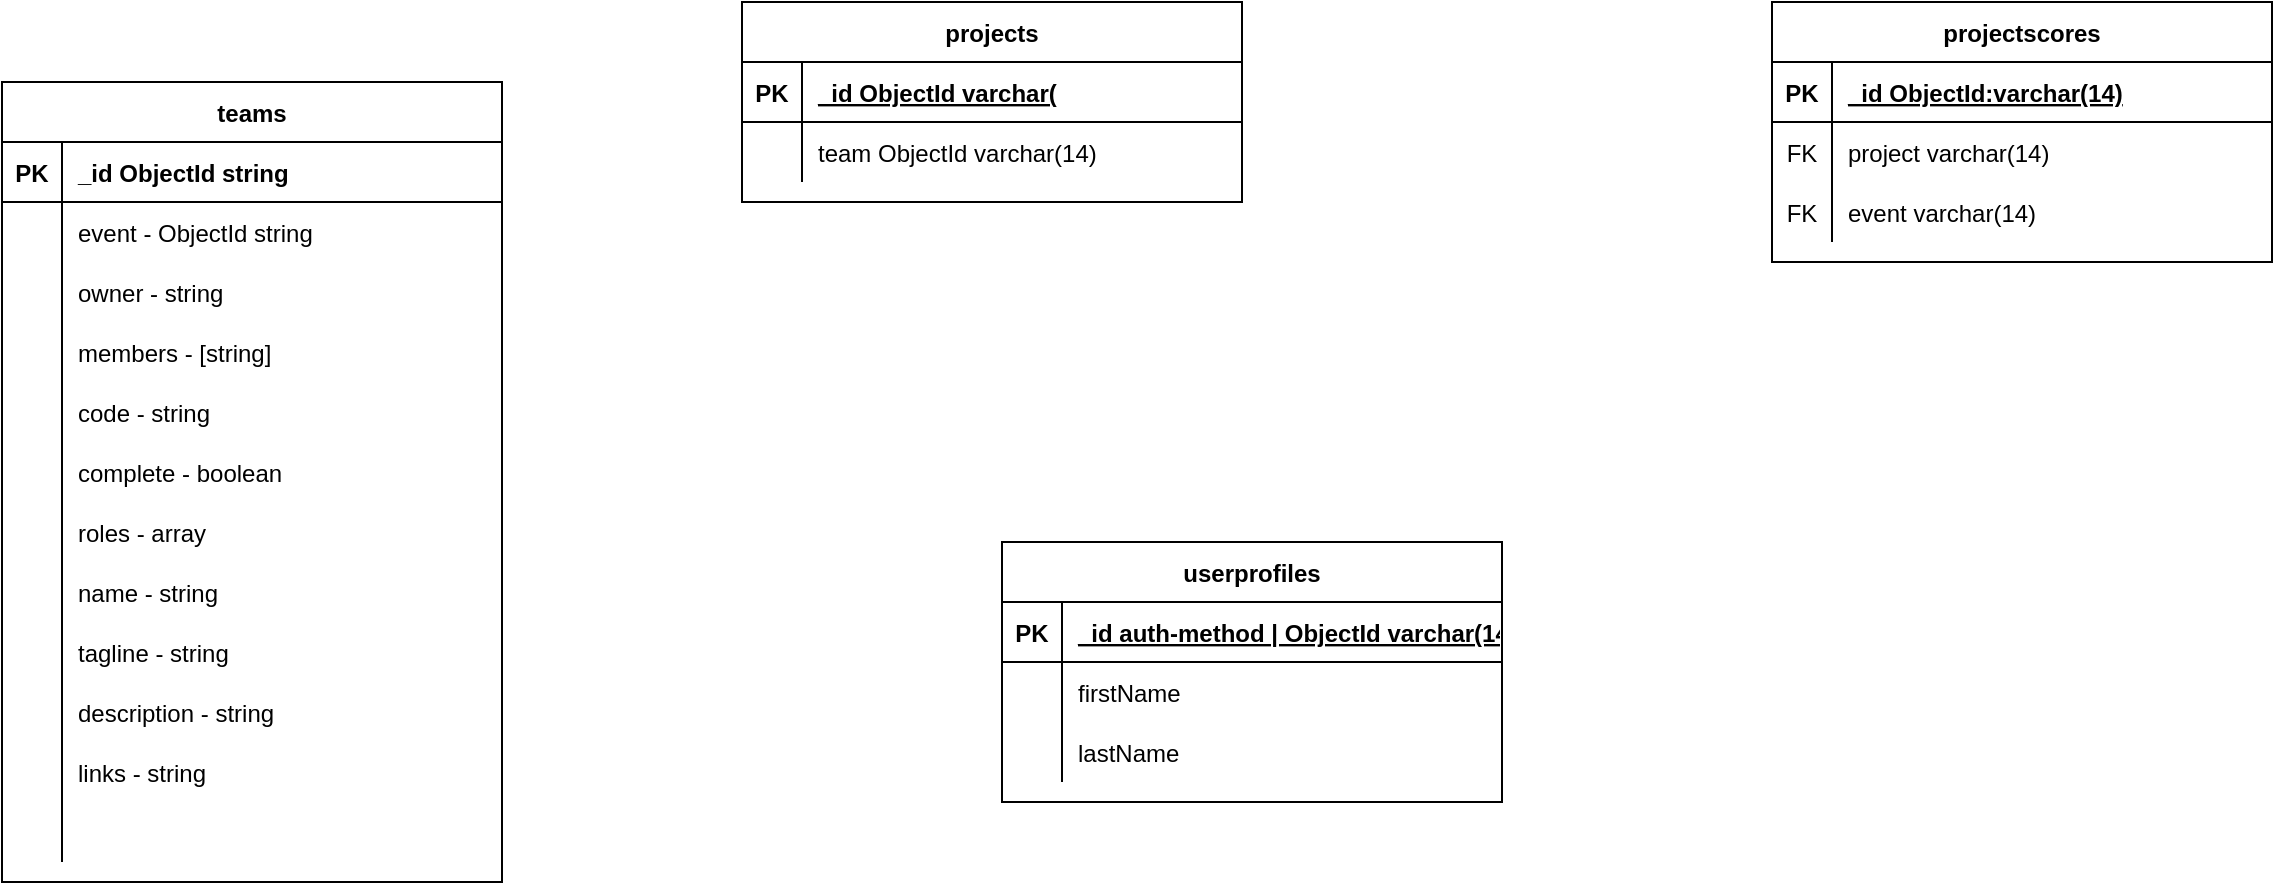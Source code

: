<mxfile version="21.5.1" type="github">
  <diagram id="R2lEEEUBdFMjLlhIrx00" name="Page-1">
    <mxGraphModel dx="1788" dy="537" grid="1" gridSize="10" guides="1" tooltips="1" connect="1" arrows="1" fold="1" page="1" pageScale="1" pageWidth="850" pageHeight="1100" math="0" shadow="0" extFonts="Permanent Marker^https://fonts.googleapis.com/css?family=Permanent+Marker">
      <root>
        <mxCell id="0" />
        <mxCell id="1" parent="0" />
        <mxCell id="C-vyLk0tnHw3VtMMgP7b-23" value="projects" style="shape=table;startSize=30;container=1;collapsible=1;childLayout=tableLayout;fixedRows=1;rowLines=0;fontStyle=1;align=center;resizeLast=1;" parent="1" vertex="1">
          <mxGeometry x="-90" y="110" width="250" height="100" as="geometry" />
        </mxCell>
        <mxCell id="C-vyLk0tnHw3VtMMgP7b-24" value="" style="shape=partialRectangle;collapsible=0;dropTarget=0;pointerEvents=0;fillColor=none;points=[[0,0.5],[1,0.5]];portConstraint=eastwest;top=0;left=0;right=0;bottom=1;" parent="C-vyLk0tnHw3VtMMgP7b-23" vertex="1">
          <mxGeometry y="30" width="250" height="30" as="geometry" />
        </mxCell>
        <mxCell id="C-vyLk0tnHw3VtMMgP7b-25" value="PK" style="shape=partialRectangle;overflow=hidden;connectable=0;fillColor=none;top=0;left=0;bottom=0;right=0;fontStyle=1;" parent="C-vyLk0tnHw3VtMMgP7b-24" vertex="1">
          <mxGeometry width="30" height="30" as="geometry">
            <mxRectangle width="30" height="30" as="alternateBounds" />
          </mxGeometry>
        </mxCell>
        <mxCell id="C-vyLk0tnHw3VtMMgP7b-26" value="_id ObjectId varchar(" style="shape=partialRectangle;overflow=hidden;connectable=0;fillColor=none;top=0;left=0;bottom=0;right=0;align=left;spacingLeft=6;fontStyle=5;" parent="C-vyLk0tnHw3VtMMgP7b-24" vertex="1">
          <mxGeometry x="30" width="220" height="30" as="geometry">
            <mxRectangle width="220" height="30" as="alternateBounds" />
          </mxGeometry>
        </mxCell>
        <mxCell id="C-vyLk0tnHw3VtMMgP7b-27" value="" style="shape=partialRectangle;collapsible=0;dropTarget=0;pointerEvents=0;fillColor=none;points=[[0,0.5],[1,0.5]];portConstraint=eastwest;top=0;left=0;right=0;bottom=0;" parent="C-vyLk0tnHw3VtMMgP7b-23" vertex="1">
          <mxGeometry y="60" width="250" height="30" as="geometry" />
        </mxCell>
        <mxCell id="C-vyLk0tnHw3VtMMgP7b-28" value="" style="shape=partialRectangle;overflow=hidden;connectable=0;fillColor=none;top=0;left=0;bottom=0;right=0;" parent="C-vyLk0tnHw3VtMMgP7b-27" vertex="1">
          <mxGeometry width="30" height="30" as="geometry">
            <mxRectangle width="30" height="30" as="alternateBounds" />
          </mxGeometry>
        </mxCell>
        <mxCell id="C-vyLk0tnHw3VtMMgP7b-29" value="team ObjectId varchar(14)" style="shape=partialRectangle;overflow=hidden;connectable=0;fillColor=none;top=0;left=0;bottom=0;right=0;align=left;spacingLeft=6;" parent="C-vyLk0tnHw3VtMMgP7b-27" vertex="1">
          <mxGeometry x="30" width="220" height="30" as="geometry">
            <mxRectangle width="220" height="30" as="alternateBounds" />
          </mxGeometry>
        </mxCell>
        <mxCell id="weKBKSo4lM4gZ6pVYR5r-1" value="projectscores" style="shape=table;startSize=30;container=1;collapsible=1;childLayout=tableLayout;fixedRows=1;rowLines=0;fontStyle=1;align=center;resizeLast=1;" parent="1" vertex="1">
          <mxGeometry x="425" y="110" width="250" height="130" as="geometry" />
        </mxCell>
        <mxCell id="weKBKSo4lM4gZ6pVYR5r-2" value="" style="shape=partialRectangle;collapsible=0;dropTarget=0;pointerEvents=0;fillColor=none;points=[[0,0.5],[1,0.5]];portConstraint=eastwest;top=0;left=0;right=0;bottom=1;" parent="weKBKSo4lM4gZ6pVYR5r-1" vertex="1">
          <mxGeometry y="30" width="250" height="30" as="geometry" />
        </mxCell>
        <mxCell id="weKBKSo4lM4gZ6pVYR5r-3" value="PK" style="shape=partialRectangle;overflow=hidden;connectable=0;fillColor=none;top=0;left=0;bottom=0;right=0;fontStyle=1;" parent="weKBKSo4lM4gZ6pVYR5r-2" vertex="1">
          <mxGeometry width="30" height="30" as="geometry">
            <mxRectangle width="30" height="30" as="alternateBounds" />
          </mxGeometry>
        </mxCell>
        <mxCell id="weKBKSo4lM4gZ6pVYR5r-4" value="_id ObjectId:varchar(14)" style="shape=partialRectangle;overflow=hidden;connectable=0;fillColor=none;top=0;left=0;bottom=0;right=0;align=left;spacingLeft=6;fontStyle=5;" parent="weKBKSo4lM4gZ6pVYR5r-2" vertex="1">
          <mxGeometry x="30" width="220" height="30" as="geometry">
            <mxRectangle width="220" height="30" as="alternateBounds" />
          </mxGeometry>
        </mxCell>
        <mxCell id="weKBKSo4lM4gZ6pVYR5r-5" value="" style="shape=partialRectangle;collapsible=0;dropTarget=0;pointerEvents=0;fillColor=none;points=[[0,0.5],[1,0.5]];portConstraint=eastwest;top=0;left=0;right=0;bottom=0;" parent="weKBKSo4lM4gZ6pVYR5r-1" vertex="1">
          <mxGeometry y="60" width="250" height="30" as="geometry" />
        </mxCell>
        <mxCell id="weKBKSo4lM4gZ6pVYR5r-6" value="FK" style="shape=partialRectangle;overflow=hidden;connectable=0;fillColor=none;top=0;left=0;bottom=0;right=0;" parent="weKBKSo4lM4gZ6pVYR5r-5" vertex="1">
          <mxGeometry width="30" height="30" as="geometry">
            <mxRectangle width="30" height="30" as="alternateBounds" />
          </mxGeometry>
        </mxCell>
        <mxCell id="weKBKSo4lM4gZ6pVYR5r-7" value="project varchar(14)" style="shape=partialRectangle;overflow=hidden;connectable=0;fillColor=none;top=0;left=0;bottom=0;right=0;align=left;spacingLeft=6;" parent="weKBKSo4lM4gZ6pVYR5r-5" vertex="1">
          <mxGeometry x="30" width="220" height="30" as="geometry">
            <mxRectangle width="220" height="30" as="alternateBounds" />
          </mxGeometry>
        </mxCell>
        <mxCell id="weKBKSo4lM4gZ6pVYR5r-15" style="shape=partialRectangle;collapsible=0;dropTarget=0;pointerEvents=0;fillColor=none;points=[[0,0.5],[1,0.5]];portConstraint=eastwest;top=0;left=0;right=0;bottom=0;" parent="weKBKSo4lM4gZ6pVYR5r-1" vertex="1">
          <mxGeometry y="90" width="250" height="30" as="geometry" />
        </mxCell>
        <mxCell id="weKBKSo4lM4gZ6pVYR5r-16" value="FK" style="shape=partialRectangle;overflow=hidden;connectable=0;fillColor=none;top=0;left=0;bottom=0;right=0;" parent="weKBKSo4lM4gZ6pVYR5r-15" vertex="1">
          <mxGeometry width="30" height="30" as="geometry">
            <mxRectangle width="30" height="30" as="alternateBounds" />
          </mxGeometry>
        </mxCell>
        <mxCell id="weKBKSo4lM4gZ6pVYR5r-17" value="event varchar(14)" style="shape=partialRectangle;overflow=hidden;connectable=0;fillColor=none;top=0;left=0;bottom=0;right=0;align=left;spacingLeft=6;" parent="weKBKSo4lM4gZ6pVYR5r-15" vertex="1">
          <mxGeometry x="30" width="220" height="30" as="geometry">
            <mxRectangle width="220" height="30" as="alternateBounds" />
          </mxGeometry>
        </mxCell>
        <mxCell id="weKBKSo4lM4gZ6pVYR5r-8" value="userprofiles" style="shape=table;startSize=30;container=1;collapsible=1;childLayout=tableLayout;fixedRows=1;rowLines=0;fontStyle=1;align=center;resizeLast=1;" parent="1" vertex="1">
          <mxGeometry x="40" y="380" width="250" height="130" as="geometry" />
        </mxCell>
        <mxCell id="weKBKSo4lM4gZ6pVYR5r-9" value="" style="shape=partialRectangle;collapsible=0;dropTarget=0;pointerEvents=0;fillColor=none;points=[[0,0.5],[1,0.5]];portConstraint=eastwest;top=0;left=0;right=0;bottom=1;" parent="weKBKSo4lM4gZ6pVYR5r-8" vertex="1">
          <mxGeometry y="30" width="250" height="30" as="geometry" />
        </mxCell>
        <mxCell id="weKBKSo4lM4gZ6pVYR5r-10" value="PK" style="shape=partialRectangle;overflow=hidden;connectable=0;fillColor=none;top=0;left=0;bottom=0;right=0;fontStyle=1;" parent="weKBKSo4lM4gZ6pVYR5r-9" vertex="1">
          <mxGeometry width="30" height="30" as="geometry">
            <mxRectangle width="30" height="30" as="alternateBounds" />
          </mxGeometry>
        </mxCell>
        <mxCell id="weKBKSo4lM4gZ6pVYR5r-11" value="_id auth-method | ObjectId varchar(14)" style="shape=partialRectangle;overflow=hidden;connectable=0;fillColor=none;top=0;left=0;bottom=0;right=0;align=left;spacingLeft=6;fontStyle=5;" parent="weKBKSo4lM4gZ6pVYR5r-9" vertex="1">
          <mxGeometry x="30" width="220" height="30" as="geometry">
            <mxRectangle width="220" height="30" as="alternateBounds" />
          </mxGeometry>
        </mxCell>
        <mxCell id="weKBKSo4lM4gZ6pVYR5r-12" value="" style="shape=partialRectangle;collapsible=0;dropTarget=0;pointerEvents=0;fillColor=none;points=[[0,0.5],[1,0.5]];portConstraint=eastwest;top=0;left=0;right=0;bottom=0;" parent="weKBKSo4lM4gZ6pVYR5r-8" vertex="1">
          <mxGeometry y="60" width="250" height="30" as="geometry" />
        </mxCell>
        <mxCell id="weKBKSo4lM4gZ6pVYR5r-13" value="" style="shape=partialRectangle;overflow=hidden;connectable=0;fillColor=none;top=0;left=0;bottom=0;right=0;" parent="weKBKSo4lM4gZ6pVYR5r-12" vertex="1">
          <mxGeometry width="30" height="30" as="geometry">
            <mxRectangle width="30" height="30" as="alternateBounds" />
          </mxGeometry>
        </mxCell>
        <mxCell id="weKBKSo4lM4gZ6pVYR5r-14" value="firstName" style="shape=partialRectangle;overflow=hidden;connectable=0;fillColor=none;top=0;left=0;bottom=0;right=0;align=left;spacingLeft=6;" parent="weKBKSo4lM4gZ6pVYR5r-12" vertex="1">
          <mxGeometry x="30" width="220" height="30" as="geometry">
            <mxRectangle width="220" height="30" as="alternateBounds" />
          </mxGeometry>
        </mxCell>
        <mxCell id="weKBKSo4lM4gZ6pVYR5r-32" style="shape=partialRectangle;collapsible=0;dropTarget=0;pointerEvents=0;fillColor=none;points=[[0,0.5],[1,0.5]];portConstraint=eastwest;top=0;left=0;right=0;bottom=0;" parent="weKBKSo4lM4gZ6pVYR5r-8" vertex="1">
          <mxGeometry y="90" width="250" height="30" as="geometry" />
        </mxCell>
        <mxCell id="weKBKSo4lM4gZ6pVYR5r-33" style="shape=partialRectangle;overflow=hidden;connectable=0;fillColor=none;top=0;left=0;bottom=0;right=0;" parent="weKBKSo4lM4gZ6pVYR5r-32" vertex="1">
          <mxGeometry width="30" height="30" as="geometry">
            <mxRectangle width="30" height="30" as="alternateBounds" />
          </mxGeometry>
        </mxCell>
        <mxCell id="weKBKSo4lM4gZ6pVYR5r-34" value="lastName" style="shape=partialRectangle;overflow=hidden;connectable=0;fillColor=none;top=0;left=0;bottom=0;right=0;align=left;spacingLeft=6;" parent="weKBKSo4lM4gZ6pVYR5r-32" vertex="1">
          <mxGeometry x="30" width="220" height="30" as="geometry">
            <mxRectangle width="220" height="30" as="alternateBounds" />
          </mxGeometry>
        </mxCell>
        <mxCell id="weKBKSo4lM4gZ6pVYR5r-18" value="teams" style="shape=table;startSize=30;container=1;collapsible=1;childLayout=tableLayout;fixedRows=1;rowLines=0;fontStyle=1;align=center;resizeLast=1;" parent="1" vertex="1">
          <mxGeometry x="-460" y="150" width="250" height="400" as="geometry" />
        </mxCell>
        <mxCell id="weKBKSo4lM4gZ6pVYR5r-19" value="" style="shape=partialRectangle;collapsible=0;dropTarget=0;pointerEvents=0;fillColor=none;points=[[0,0.5],[1,0.5]];portConstraint=eastwest;top=0;left=0;right=0;bottom=1;" parent="weKBKSo4lM4gZ6pVYR5r-18" vertex="1">
          <mxGeometry y="30" width="250" height="30" as="geometry" />
        </mxCell>
        <mxCell id="weKBKSo4lM4gZ6pVYR5r-20" value="PK" style="shape=partialRectangle;overflow=hidden;connectable=0;fillColor=none;top=0;left=0;bottom=0;right=0;fontStyle=1;" parent="weKBKSo4lM4gZ6pVYR5r-19" vertex="1">
          <mxGeometry width="30" height="30" as="geometry">
            <mxRectangle width="30" height="30" as="alternateBounds" />
          </mxGeometry>
        </mxCell>
        <mxCell id="weKBKSo4lM4gZ6pVYR5r-21" value="_id ObjectId string" style="shape=partialRectangle;overflow=hidden;connectable=0;fillColor=none;top=0;left=0;bottom=0;right=0;align=left;spacingLeft=6;fontStyle=1;" parent="weKBKSo4lM4gZ6pVYR5r-19" vertex="1">
          <mxGeometry x="30" width="220" height="30" as="geometry">
            <mxRectangle width="220" height="30" as="alternateBounds" />
          </mxGeometry>
        </mxCell>
        <mxCell id="serDQzo8sxeLj4fL4xYu-10" style="shape=partialRectangle;collapsible=0;dropTarget=0;pointerEvents=0;fillColor=none;points=[[0,0.5],[1,0.5]];portConstraint=eastwest;top=0;left=0;right=0;bottom=0;" parent="weKBKSo4lM4gZ6pVYR5r-18" vertex="1">
          <mxGeometry y="60" width="250" height="30" as="geometry" />
        </mxCell>
        <mxCell id="serDQzo8sxeLj4fL4xYu-11" style="shape=partialRectangle;overflow=hidden;connectable=0;fillColor=none;top=0;left=0;bottom=0;right=0;" parent="serDQzo8sxeLj4fL4xYu-10" vertex="1">
          <mxGeometry width="30" height="30" as="geometry">
            <mxRectangle width="30" height="30" as="alternateBounds" />
          </mxGeometry>
        </mxCell>
        <mxCell id="serDQzo8sxeLj4fL4xYu-12" value="event - ObjectId string" style="shape=partialRectangle;overflow=hidden;connectable=0;fillColor=none;top=0;left=0;bottom=0;right=0;align=left;spacingLeft=6;" parent="serDQzo8sxeLj4fL4xYu-10" vertex="1">
          <mxGeometry x="30" width="220" height="30" as="geometry">
            <mxRectangle width="220" height="30" as="alternateBounds" />
          </mxGeometry>
        </mxCell>
        <mxCell id="serDQzo8sxeLj4fL4xYu-1" style="shape=partialRectangle;collapsible=0;dropTarget=0;pointerEvents=0;fillColor=none;points=[[0,0.5],[1,0.5]];portConstraint=eastwest;top=0;left=0;right=0;bottom=0;" parent="weKBKSo4lM4gZ6pVYR5r-18" vertex="1">
          <mxGeometry y="90" width="250" height="30" as="geometry" />
        </mxCell>
        <mxCell id="serDQzo8sxeLj4fL4xYu-2" style="shape=partialRectangle;overflow=hidden;connectable=0;fillColor=none;top=0;left=0;bottom=0;right=0;" parent="serDQzo8sxeLj4fL4xYu-1" vertex="1">
          <mxGeometry width="30" height="30" as="geometry">
            <mxRectangle width="30" height="30" as="alternateBounds" />
          </mxGeometry>
        </mxCell>
        <mxCell id="serDQzo8sxeLj4fL4xYu-3" value="owner - string" style="shape=partialRectangle;overflow=hidden;connectable=0;fillColor=none;top=0;left=0;bottom=0;right=0;align=left;spacingLeft=6;" parent="serDQzo8sxeLj4fL4xYu-1" vertex="1">
          <mxGeometry x="30" width="220" height="30" as="geometry">
            <mxRectangle width="220" height="30" as="alternateBounds" />
          </mxGeometry>
        </mxCell>
        <mxCell id="weKBKSo4lM4gZ6pVYR5r-22" value="" style="shape=partialRectangle;collapsible=0;dropTarget=0;pointerEvents=0;fillColor=none;points=[[0,0.5],[1,0.5]];portConstraint=eastwest;top=0;left=0;right=0;bottom=0;" parent="weKBKSo4lM4gZ6pVYR5r-18" vertex="1">
          <mxGeometry y="120" width="250" height="30" as="geometry" />
        </mxCell>
        <mxCell id="weKBKSo4lM4gZ6pVYR5r-23" value="" style="shape=partialRectangle;overflow=hidden;connectable=0;fillColor=none;top=0;left=0;bottom=0;right=0;" parent="weKBKSo4lM4gZ6pVYR5r-22" vertex="1">
          <mxGeometry width="30" height="30" as="geometry">
            <mxRectangle width="30" height="30" as="alternateBounds" />
          </mxGeometry>
        </mxCell>
        <mxCell id="weKBKSo4lM4gZ6pVYR5r-24" value="members - [string]" style="shape=partialRectangle;overflow=hidden;connectable=0;fillColor=none;top=0;left=0;bottom=0;right=0;align=left;spacingLeft=6;" parent="weKBKSo4lM4gZ6pVYR5r-22" vertex="1">
          <mxGeometry x="30" width="220" height="30" as="geometry">
            <mxRectangle width="220" height="30" as="alternateBounds" />
          </mxGeometry>
        </mxCell>
        <mxCell id="serDQzo8sxeLj4fL4xYu-4" style="shape=partialRectangle;collapsible=0;dropTarget=0;pointerEvents=0;fillColor=none;points=[[0,0.5],[1,0.5]];portConstraint=eastwest;top=0;left=0;right=0;bottom=0;" parent="weKBKSo4lM4gZ6pVYR5r-18" vertex="1">
          <mxGeometry y="150" width="250" height="30" as="geometry" />
        </mxCell>
        <mxCell id="serDQzo8sxeLj4fL4xYu-5" style="shape=partialRectangle;overflow=hidden;connectable=0;fillColor=none;top=0;left=0;bottom=0;right=0;" parent="serDQzo8sxeLj4fL4xYu-4" vertex="1">
          <mxGeometry width="30" height="30" as="geometry">
            <mxRectangle width="30" height="30" as="alternateBounds" />
          </mxGeometry>
        </mxCell>
        <mxCell id="serDQzo8sxeLj4fL4xYu-6" value="code - string" style="shape=partialRectangle;overflow=hidden;connectable=0;fillColor=none;top=0;left=0;bottom=0;right=0;align=left;spacingLeft=6;" parent="serDQzo8sxeLj4fL4xYu-4" vertex="1">
          <mxGeometry x="30" width="220" height="30" as="geometry">
            <mxRectangle width="220" height="30" as="alternateBounds" />
          </mxGeometry>
        </mxCell>
        <mxCell id="serDQzo8sxeLj4fL4xYu-7" style="shape=partialRectangle;collapsible=0;dropTarget=0;pointerEvents=0;fillColor=none;points=[[0,0.5],[1,0.5]];portConstraint=eastwest;top=0;left=0;right=0;bottom=0;" parent="weKBKSo4lM4gZ6pVYR5r-18" vertex="1">
          <mxGeometry y="180" width="250" height="30" as="geometry" />
        </mxCell>
        <mxCell id="serDQzo8sxeLj4fL4xYu-8" style="shape=partialRectangle;overflow=hidden;connectable=0;fillColor=none;top=0;left=0;bottom=0;right=0;" parent="serDQzo8sxeLj4fL4xYu-7" vertex="1">
          <mxGeometry width="30" height="30" as="geometry">
            <mxRectangle width="30" height="30" as="alternateBounds" />
          </mxGeometry>
        </mxCell>
        <mxCell id="serDQzo8sxeLj4fL4xYu-9" value="complete - boolean" style="shape=partialRectangle;overflow=hidden;connectable=0;fillColor=none;top=0;left=0;bottom=0;right=0;align=left;spacingLeft=6;" parent="serDQzo8sxeLj4fL4xYu-7" vertex="1">
          <mxGeometry x="30" width="220" height="30" as="geometry">
            <mxRectangle width="220" height="30" as="alternateBounds" />
          </mxGeometry>
        </mxCell>
        <mxCell id="wCkG08rRYii91n3THCXC-7" style="shape=partialRectangle;collapsible=0;dropTarget=0;pointerEvents=0;fillColor=none;points=[[0,0.5],[1,0.5]];portConstraint=eastwest;top=0;left=0;right=0;bottom=0;" vertex="1" parent="weKBKSo4lM4gZ6pVYR5r-18">
          <mxGeometry y="210" width="250" height="30" as="geometry" />
        </mxCell>
        <mxCell id="wCkG08rRYii91n3THCXC-8" style="shape=partialRectangle;overflow=hidden;connectable=0;fillColor=none;top=0;left=0;bottom=0;right=0;" vertex="1" parent="wCkG08rRYii91n3THCXC-7">
          <mxGeometry width="30" height="30" as="geometry">
            <mxRectangle width="30" height="30" as="alternateBounds" />
          </mxGeometry>
        </mxCell>
        <mxCell id="wCkG08rRYii91n3THCXC-9" value="roles - array" style="shape=partialRectangle;overflow=hidden;connectable=0;fillColor=none;top=0;left=0;bottom=0;right=0;align=left;spacingLeft=6;" vertex="1" parent="wCkG08rRYii91n3THCXC-7">
          <mxGeometry x="30" width="220" height="30" as="geometry">
            <mxRectangle width="220" height="30" as="alternateBounds" />
          </mxGeometry>
        </mxCell>
        <mxCell id="wCkG08rRYii91n3THCXC-4" style="shape=partialRectangle;collapsible=0;dropTarget=0;pointerEvents=0;fillColor=none;points=[[0,0.5],[1,0.5]];portConstraint=eastwest;top=0;left=0;right=0;bottom=0;" vertex="1" parent="weKBKSo4lM4gZ6pVYR5r-18">
          <mxGeometry y="240" width="250" height="30" as="geometry" />
        </mxCell>
        <mxCell id="wCkG08rRYii91n3THCXC-5" style="shape=partialRectangle;overflow=hidden;connectable=0;fillColor=none;top=0;left=0;bottom=0;right=0;" vertex="1" parent="wCkG08rRYii91n3THCXC-4">
          <mxGeometry width="30" height="30" as="geometry">
            <mxRectangle width="30" height="30" as="alternateBounds" />
          </mxGeometry>
        </mxCell>
        <mxCell id="wCkG08rRYii91n3THCXC-6" value="name - string" style="shape=partialRectangle;overflow=hidden;connectable=0;fillColor=none;top=0;left=0;bottom=0;right=0;align=left;spacingLeft=6;" vertex="1" parent="wCkG08rRYii91n3THCXC-4">
          <mxGeometry x="30" width="220" height="30" as="geometry">
            <mxRectangle width="220" height="30" as="alternateBounds" />
          </mxGeometry>
        </mxCell>
        <mxCell id="wCkG08rRYii91n3THCXC-1" style="shape=partialRectangle;collapsible=0;dropTarget=0;pointerEvents=0;fillColor=none;points=[[0,0.5],[1,0.5]];portConstraint=eastwest;top=0;left=0;right=0;bottom=0;" vertex="1" parent="weKBKSo4lM4gZ6pVYR5r-18">
          <mxGeometry y="270" width="250" height="30" as="geometry" />
        </mxCell>
        <mxCell id="wCkG08rRYii91n3THCXC-2" style="shape=partialRectangle;overflow=hidden;connectable=0;fillColor=none;top=0;left=0;bottom=0;right=0;" vertex="1" parent="wCkG08rRYii91n3THCXC-1">
          <mxGeometry width="30" height="30" as="geometry">
            <mxRectangle width="30" height="30" as="alternateBounds" />
          </mxGeometry>
        </mxCell>
        <mxCell id="wCkG08rRYii91n3THCXC-3" value="tagline - string" style="shape=partialRectangle;overflow=hidden;connectable=0;fillColor=none;top=0;left=0;bottom=0;right=0;align=left;spacingLeft=6;" vertex="1" parent="wCkG08rRYii91n3THCXC-1">
          <mxGeometry x="30" width="220" height="30" as="geometry">
            <mxRectangle width="220" height="30" as="alternateBounds" />
          </mxGeometry>
        </mxCell>
        <mxCell id="wCkG08rRYii91n3THCXC-10" style="shape=partialRectangle;collapsible=0;dropTarget=0;pointerEvents=0;fillColor=none;points=[[0,0.5],[1,0.5]];portConstraint=eastwest;top=0;left=0;right=0;bottom=0;" vertex="1" parent="weKBKSo4lM4gZ6pVYR5r-18">
          <mxGeometry y="300" width="250" height="30" as="geometry" />
        </mxCell>
        <mxCell id="wCkG08rRYii91n3THCXC-11" style="shape=partialRectangle;overflow=hidden;connectable=0;fillColor=none;top=0;left=0;bottom=0;right=0;" vertex="1" parent="wCkG08rRYii91n3THCXC-10">
          <mxGeometry width="30" height="30" as="geometry">
            <mxRectangle width="30" height="30" as="alternateBounds" />
          </mxGeometry>
        </mxCell>
        <mxCell id="wCkG08rRYii91n3THCXC-12" value="description - string" style="shape=partialRectangle;overflow=hidden;connectable=0;fillColor=none;top=0;left=0;bottom=0;right=0;align=left;spacingLeft=6;" vertex="1" parent="wCkG08rRYii91n3THCXC-10">
          <mxGeometry x="30" width="220" height="30" as="geometry">
            <mxRectangle width="220" height="30" as="alternateBounds" />
          </mxGeometry>
        </mxCell>
        <mxCell id="wCkG08rRYii91n3THCXC-13" style="shape=partialRectangle;collapsible=0;dropTarget=0;pointerEvents=0;fillColor=none;points=[[0,0.5],[1,0.5]];portConstraint=eastwest;top=0;left=0;right=0;bottom=0;" vertex="1" parent="weKBKSo4lM4gZ6pVYR5r-18">
          <mxGeometry y="330" width="250" height="30" as="geometry" />
        </mxCell>
        <mxCell id="wCkG08rRYii91n3THCXC-14" style="shape=partialRectangle;overflow=hidden;connectable=0;fillColor=none;top=0;left=0;bottom=0;right=0;" vertex="1" parent="wCkG08rRYii91n3THCXC-13">
          <mxGeometry width="30" height="30" as="geometry">
            <mxRectangle width="30" height="30" as="alternateBounds" />
          </mxGeometry>
        </mxCell>
        <mxCell id="wCkG08rRYii91n3THCXC-15" value="links - string" style="shape=partialRectangle;overflow=hidden;connectable=0;fillColor=none;top=0;left=0;bottom=0;right=0;align=left;spacingLeft=6;" vertex="1" parent="wCkG08rRYii91n3THCXC-13">
          <mxGeometry x="30" width="220" height="30" as="geometry">
            <mxRectangle width="220" height="30" as="alternateBounds" />
          </mxGeometry>
        </mxCell>
        <mxCell id="wCkG08rRYii91n3THCXC-16" style="shape=partialRectangle;collapsible=0;dropTarget=0;pointerEvents=0;fillColor=none;points=[[0,0.5],[1,0.5]];portConstraint=eastwest;top=0;left=0;right=0;bottom=0;" vertex="1" parent="weKBKSo4lM4gZ6pVYR5r-18">
          <mxGeometry y="360" width="250" height="30" as="geometry" />
        </mxCell>
        <mxCell id="wCkG08rRYii91n3THCXC-17" style="shape=partialRectangle;overflow=hidden;connectable=0;fillColor=none;top=0;left=0;bottom=0;right=0;" vertex="1" parent="wCkG08rRYii91n3THCXC-16">
          <mxGeometry width="30" height="30" as="geometry">
            <mxRectangle width="30" height="30" as="alternateBounds" />
          </mxGeometry>
        </mxCell>
        <mxCell id="wCkG08rRYii91n3THCXC-18" style="shape=partialRectangle;overflow=hidden;connectable=0;fillColor=none;top=0;left=0;bottom=0;right=0;align=left;spacingLeft=6;" vertex="1" parent="wCkG08rRYii91n3THCXC-16">
          <mxGeometry x="30" width="220" height="30" as="geometry">
            <mxRectangle width="220" height="30" as="alternateBounds" />
          </mxGeometry>
        </mxCell>
      </root>
    </mxGraphModel>
  </diagram>
</mxfile>
